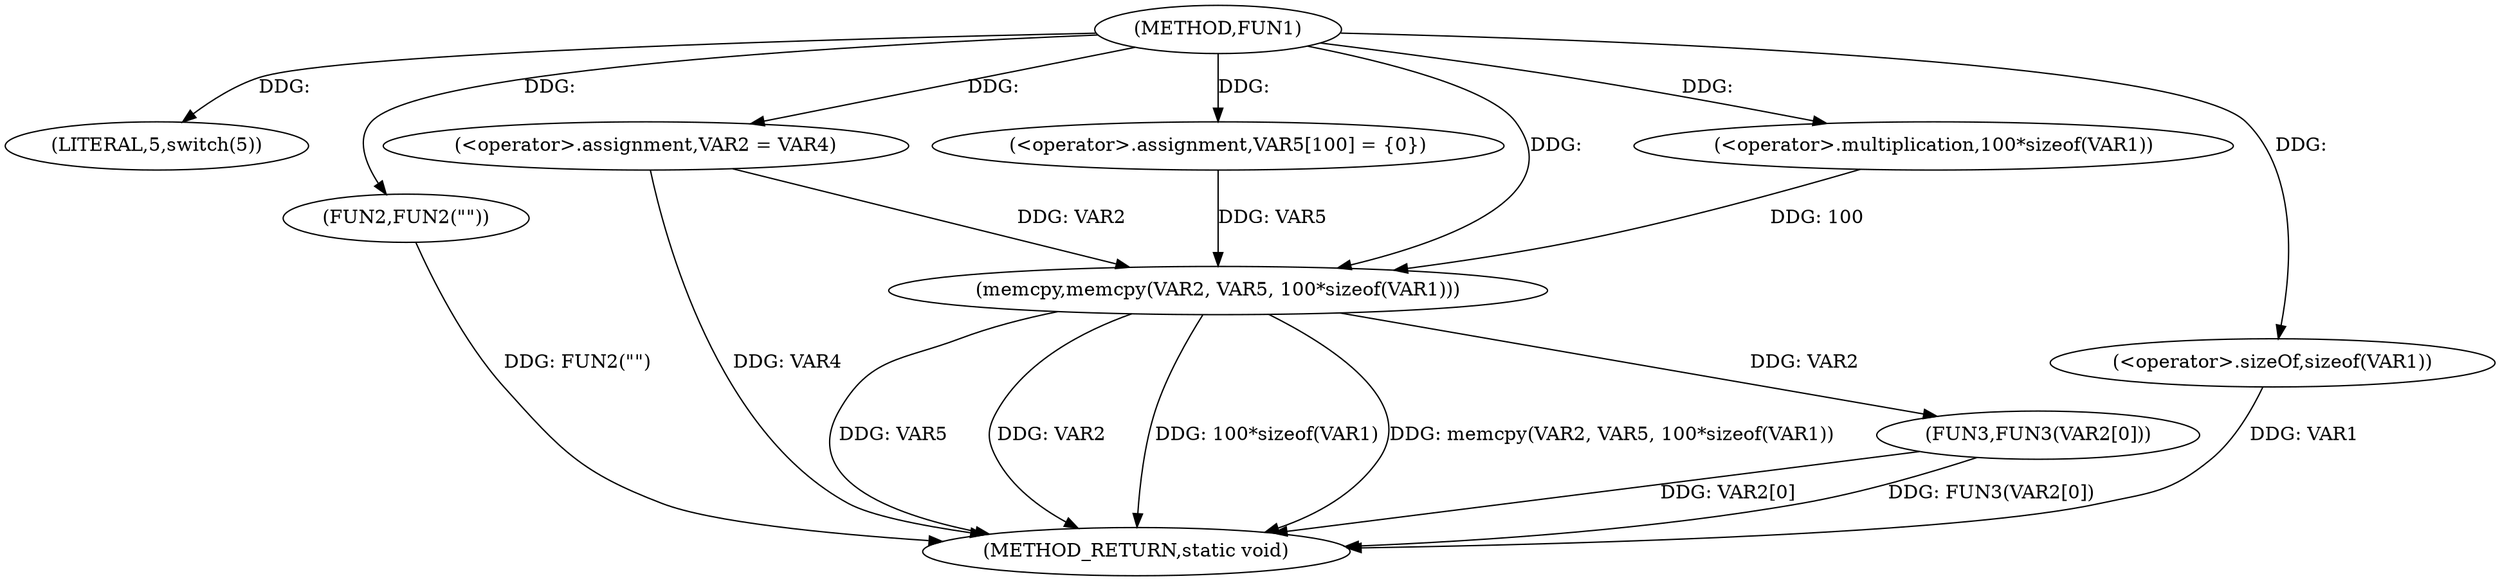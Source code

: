 digraph FUN1 {  
"1000100" [label = "(METHOD,FUN1)" ]
"1000132" [label = "(METHOD_RETURN,static void)" ]
"1000106" [label = "(LITERAL,5,switch(5))" ]
"1000109" [label = "(FUN2,FUN2(\"\"))" ]
"1000113" [label = "(<operator>.assignment,VAR2 = VAR4)" ]
"1000119" [label = "(<operator>.assignment,VAR5[100] = {0})" ]
"1000121" [label = "(memcpy,memcpy(VAR2, VAR5, 100*sizeof(VAR1)))" ]
"1000124" [label = "(<operator>.multiplication,100*sizeof(VAR1))" ]
"1000126" [label = "(<operator>.sizeOf,sizeof(VAR1))" ]
"1000128" [label = "(FUN3,FUN3(VAR2[0]))" ]
  "1000121" -> "1000132"  [ label = "DDG: VAR5"] 
  "1000128" -> "1000132"  [ label = "DDG: VAR2[0]"] 
  "1000126" -> "1000132"  [ label = "DDG: VAR1"] 
  "1000121" -> "1000132"  [ label = "DDG: VAR2"] 
  "1000128" -> "1000132"  [ label = "DDG: FUN3(VAR2[0])"] 
  "1000109" -> "1000132"  [ label = "DDG: FUN2(\"\")"] 
  "1000121" -> "1000132"  [ label = "DDG: 100*sizeof(VAR1)"] 
  "1000113" -> "1000132"  [ label = "DDG: VAR4"] 
  "1000121" -> "1000132"  [ label = "DDG: memcpy(VAR2, VAR5, 100*sizeof(VAR1))"] 
  "1000100" -> "1000106"  [ label = "DDG: "] 
  "1000100" -> "1000109"  [ label = "DDG: "] 
  "1000100" -> "1000113"  [ label = "DDG: "] 
  "1000100" -> "1000119"  [ label = "DDG: "] 
  "1000113" -> "1000121"  [ label = "DDG: VAR2"] 
  "1000100" -> "1000121"  [ label = "DDG: "] 
  "1000119" -> "1000121"  [ label = "DDG: VAR5"] 
  "1000124" -> "1000121"  [ label = "DDG: 100"] 
  "1000100" -> "1000124"  [ label = "DDG: "] 
  "1000100" -> "1000126"  [ label = "DDG: "] 
  "1000121" -> "1000128"  [ label = "DDG: VAR2"] 
}
